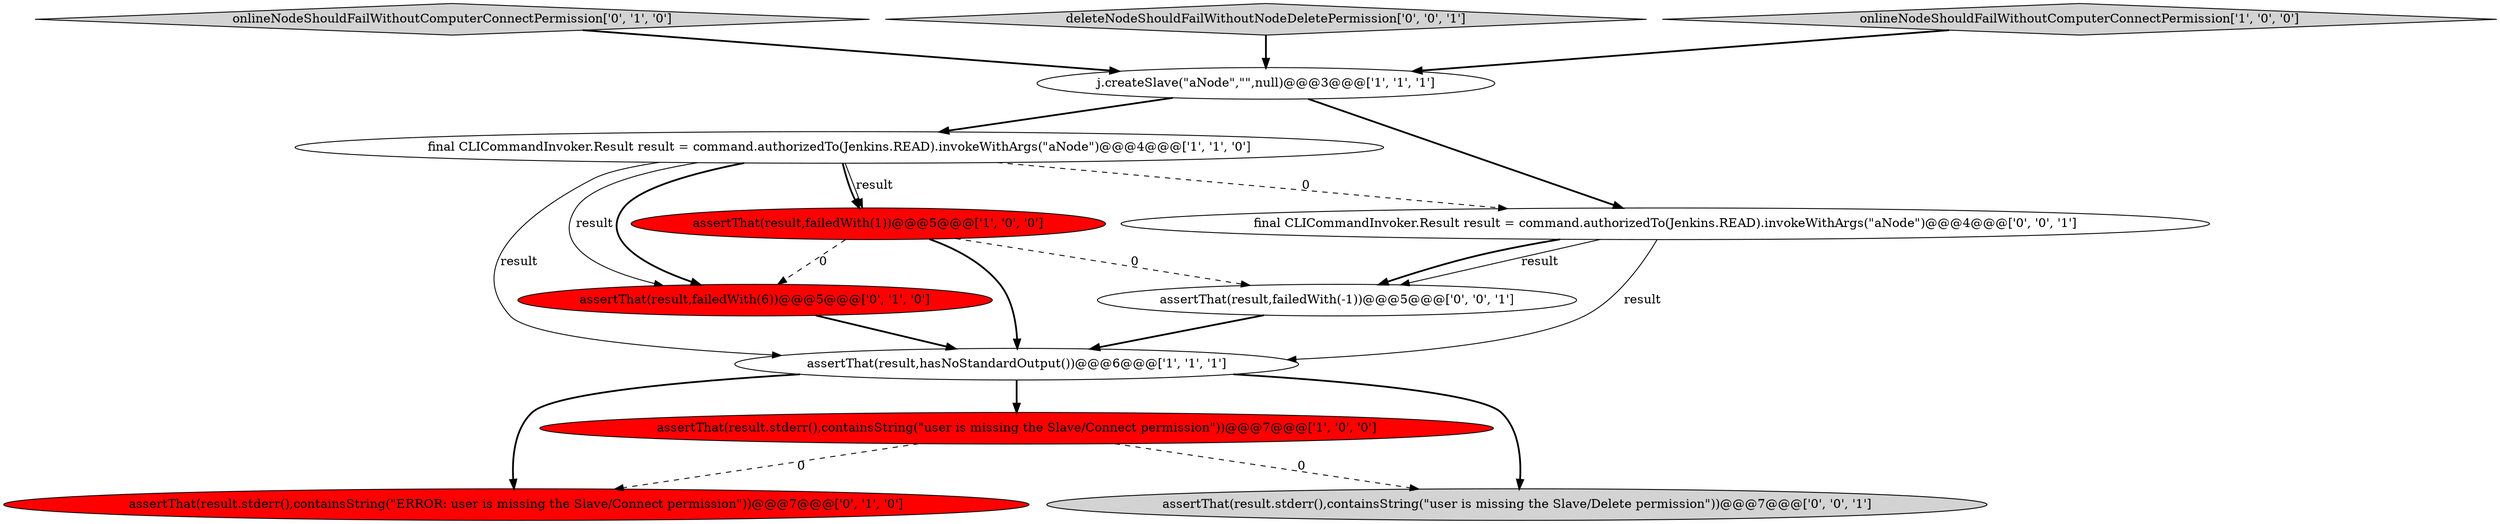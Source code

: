 digraph {
8 [style = filled, label = "onlineNodeShouldFailWithoutComputerConnectPermission['0', '1', '0']", fillcolor = lightgray, shape = diamond image = "AAA0AAABBB2BBB"];
11 [style = filled, label = "deleteNodeShouldFailWithoutNodeDeletePermission['0', '0', '1']", fillcolor = lightgray, shape = diamond image = "AAA0AAABBB3BBB"];
9 [style = filled, label = "assertThat(result,failedWith(-1))@@@5@@@['0', '0', '1']", fillcolor = white, shape = ellipse image = "AAA0AAABBB3BBB"];
6 [style = filled, label = "assertThat(result.stderr(),containsString(\"ERROR: user is missing the Slave/Connect permission\"))@@@7@@@['0', '1', '0']", fillcolor = red, shape = ellipse image = "AAA1AAABBB2BBB"];
5 [style = filled, label = "assertThat(result.stderr(),containsString(\"user is missing the Slave/Connect permission\"))@@@7@@@['1', '0', '0']", fillcolor = red, shape = ellipse image = "AAA1AAABBB1BBB"];
2 [style = filled, label = "assertThat(result,hasNoStandardOutput())@@@6@@@['1', '1', '1']", fillcolor = white, shape = ellipse image = "AAA0AAABBB1BBB"];
1 [style = filled, label = "j.createSlave(\"aNode\",\"\",null)@@@3@@@['1', '1', '1']", fillcolor = white, shape = ellipse image = "AAA0AAABBB1BBB"];
3 [style = filled, label = "onlineNodeShouldFailWithoutComputerConnectPermission['1', '0', '0']", fillcolor = lightgray, shape = diamond image = "AAA0AAABBB1BBB"];
10 [style = filled, label = "assertThat(result.stderr(),containsString(\"user is missing the Slave/Delete permission\"))@@@7@@@['0', '0', '1']", fillcolor = lightgray, shape = ellipse image = "AAA0AAABBB3BBB"];
12 [style = filled, label = "final CLICommandInvoker.Result result = command.authorizedTo(Jenkins.READ).invokeWithArgs(\"aNode\")@@@4@@@['0', '0', '1']", fillcolor = white, shape = ellipse image = "AAA0AAABBB3BBB"];
7 [style = filled, label = "assertThat(result,failedWith(6))@@@5@@@['0', '1', '0']", fillcolor = red, shape = ellipse image = "AAA1AAABBB2BBB"];
4 [style = filled, label = "final CLICommandInvoker.Result result = command.authorizedTo(Jenkins.READ).invokeWithArgs(\"aNode\")@@@4@@@['1', '1', '0']", fillcolor = white, shape = ellipse image = "AAA0AAABBB1BBB"];
0 [style = filled, label = "assertThat(result,failedWith(1))@@@5@@@['1', '0', '0']", fillcolor = red, shape = ellipse image = "AAA1AAABBB1BBB"];
4->0 [style = solid, label="result"];
1->4 [style = bold, label=""];
3->1 [style = bold, label=""];
9->2 [style = bold, label=""];
11->1 [style = bold, label=""];
2->6 [style = bold, label=""];
12->9 [style = solid, label="result"];
0->2 [style = bold, label=""];
12->9 [style = bold, label=""];
2->10 [style = bold, label=""];
4->7 [style = bold, label=""];
4->0 [style = bold, label=""];
4->12 [style = dashed, label="0"];
8->1 [style = bold, label=""];
12->2 [style = solid, label="result"];
5->6 [style = dashed, label="0"];
5->10 [style = dashed, label="0"];
7->2 [style = bold, label=""];
1->12 [style = bold, label=""];
0->9 [style = dashed, label="0"];
0->7 [style = dashed, label="0"];
4->2 [style = solid, label="result"];
2->5 [style = bold, label=""];
4->7 [style = solid, label="result"];
}
